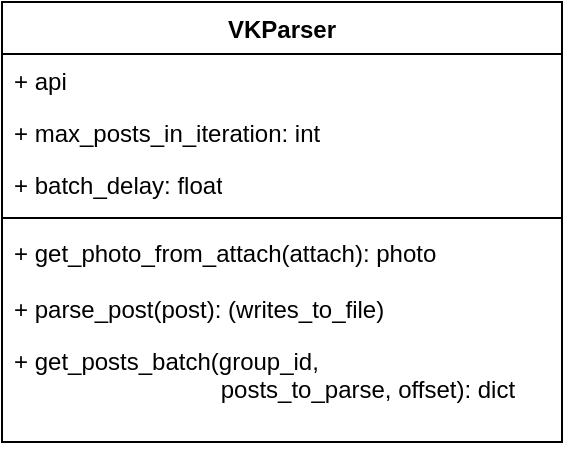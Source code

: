 <mxfile version="24.7.17">
  <diagram name="Страница — 1" id="jAkK9HOrLn1aOdwxYDJ5">
    <mxGraphModel dx="1434" dy="746" grid="1" gridSize="10" guides="1" tooltips="1" connect="1" arrows="1" fold="1" page="1" pageScale="1" pageWidth="827" pageHeight="1169" math="0" shadow="0">
      <root>
        <mxCell id="0" />
        <mxCell id="1" parent="0" />
        <mxCell id="N4tUCWeDAr0xY0yH1Hxu-4" value="VKParser" style="swimlane;fontStyle=1;align=center;verticalAlign=top;childLayout=stackLayout;horizontal=1;startSize=26;horizontalStack=0;resizeParent=1;resizeParentMax=0;resizeLast=0;collapsible=1;marginBottom=0;whiteSpace=wrap;html=1;" vertex="1" parent="1">
          <mxGeometry x="100" y="100" width="280" height="220" as="geometry" />
        </mxCell>
        <mxCell id="N4tUCWeDAr0xY0yH1Hxu-5" value="+ api" style="text;strokeColor=none;fillColor=none;align=left;verticalAlign=top;spacingLeft=4;spacingRight=4;overflow=hidden;rotatable=0;points=[[0,0.5],[1,0.5]];portConstraint=eastwest;whiteSpace=wrap;html=1;" vertex="1" parent="N4tUCWeDAr0xY0yH1Hxu-4">
          <mxGeometry y="26" width="280" height="26" as="geometry" />
        </mxCell>
        <mxCell id="N4tUCWeDAr0xY0yH1Hxu-9" value="+ max_posts_in_iteration: int" style="text;strokeColor=none;fillColor=none;align=left;verticalAlign=top;spacingLeft=4;spacingRight=4;overflow=hidden;rotatable=0;points=[[0,0.5],[1,0.5]];portConstraint=eastwest;whiteSpace=wrap;html=1;" vertex="1" parent="N4tUCWeDAr0xY0yH1Hxu-4">
          <mxGeometry y="52" width="280" height="26" as="geometry" />
        </mxCell>
        <mxCell id="N4tUCWeDAr0xY0yH1Hxu-12" value="+ batch_delay: float" style="text;strokeColor=none;fillColor=none;align=left;verticalAlign=top;spacingLeft=4;spacingRight=4;overflow=hidden;rotatable=0;points=[[0,0.5],[1,0.5]];portConstraint=eastwest;whiteSpace=wrap;html=1;" vertex="1" parent="N4tUCWeDAr0xY0yH1Hxu-4">
          <mxGeometry y="78" width="280" height="26" as="geometry" />
        </mxCell>
        <mxCell id="N4tUCWeDAr0xY0yH1Hxu-6" value="" style="line;strokeWidth=1;fillColor=none;align=left;verticalAlign=middle;spacingTop=-1;spacingLeft=3;spacingRight=3;rotatable=0;labelPosition=right;points=[];portConstraint=eastwest;strokeColor=inherit;" vertex="1" parent="N4tUCWeDAr0xY0yH1Hxu-4">
          <mxGeometry y="104" width="280" height="8" as="geometry" />
        </mxCell>
        <mxCell id="N4tUCWeDAr0xY0yH1Hxu-7" value="+ get_photo_from_attach(attach): photo" style="text;strokeColor=none;fillColor=none;align=left;verticalAlign=top;spacingLeft=4;spacingRight=4;overflow=hidden;rotatable=0;points=[[0,0.5],[1,0.5]];portConstraint=eastwest;whiteSpace=wrap;html=1;" vertex="1" parent="N4tUCWeDAr0xY0yH1Hxu-4">
          <mxGeometry y="112" width="280" height="28" as="geometry" />
        </mxCell>
        <mxCell id="N4tUCWeDAr0xY0yH1Hxu-14" value="+ parse_post(post): (writes_to_file)" style="text;strokeColor=none;fillColor=none;align=left;verticalAlign=top;spacingLeft=4;spacingRight=4;overflow=hidden;rotatable=0;points=[[0,0.5],[1,0.5]];portConstraint=eastwest;whiteSpace=wrap;html=1;" vertex="1" parent="N4tUCWeDAr0xY0yH1Hxu-4">
          <mxGeometry y="140" width="280" height="26" as="geometry" />
        </mxCell>
        <mxCell id="N4tUCWeDAr0xY0yH1Hxu-15" value="+ get_posts_batch(group_id,&lt;div&gt;&lt;span style=&quot;background-color: initial;&quot;&gt;&lt;span style=&quot;white-space: pre;&quot;&gt;&#x9;&lt;/span&gt;&lt;span style=&quot;white-space: pre;&quot;&gt;&#x9;&lt;span style=&quot;white-space: pre;&quot;&gt;&#x9;&lt;/span&gt; &lt;/span&gt;&amp;nbsp; &amp;nbsp; &amp;nbsp; posts_to_parse, offset): dict&lt;/span&gt;&lt;/div&gt;" style="text;strokeColor=none;fillColor=none;align=left;verticalAlign=top;spacingLeft=4;spacingRight=4;overflow=hidden;rotatable=0;points=[[0,0.5],[1,0.5]];portConstraint=eastwest;whiteSpace=wrap;html=1;" vertex="1" parent="N4tUCWeDAr0xY0yH1Hxu-4">
          <mxGeometry y="166" width="280" height="54" as="geometry" />
        </mxCell>
      </root>
    </mxGraphModel>
  </diagram>
</mxfile>
